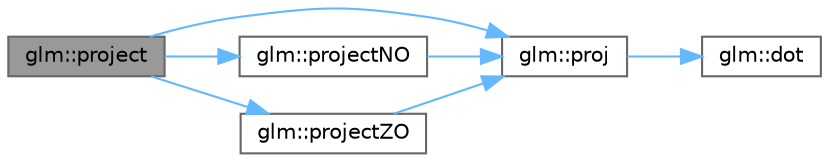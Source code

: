 digraph "glm::project"
{
 // LATEX_PDF_SIZE
  bgcolor="transparent";
  edge [fontname=Helvetica,fontsize=10,labelfontname=Helvetica,labelfontsize=10];
  node [fontname=Helvetica,fontsize=10,shape=box,height=0.2,width=0.4];
  rankdir="LR";
  Node1 [id="Node000001",label="glm::project",height=0.2,width=0.4,color="gray40", fillcolor="grey60", style="filled", fontcolor="black",tooltip=" "];
  Node1 -> Node2 [id="edge1_Node000001_Node000002",color="steelblue1",style="solid",tooltip=" "];
  Node2 [id="Node000002",label="glm::proj",height=0.2,width=0.4,color="grey40", fillcolor="white", style="filled",URL="$group__gtx__projection.html#ga58384b7170801dd513de46f87c7fb00e",tooltip=" "];
  Node2 -> Node3 [id="edge2_Node000002_Node000003",color="steelblue1",style="solid",tooltip=" "];
  Node3 [id="Node000003",label="glm::dot",height=0.2,width=0.4,color="grey40", fillcolor="white", style="filled",URL="$namespaceglm.html#a40370edb74dec9048258c063b9c091c9",tooltip=" "];
  Node1 -> Node4 [id="edge3_Node000001_Node000004",color="steelblue1",style="solid",tooltip=" "];
  Node4 [id="Node000004",label="glm::projectNO",height=0.2,width=0.4,color="grey40", fillcolor="white", style="filled",URL="$group__ext__matrix__projection.html#ga7f81da150745ac8f4af75d6ce29ab81d",tooltip=" "];
  Node4 -> Node2 [id="edge4_Node000004_Node000002",color="steelblue1",style="solid",tooltip=" "];
  Node1 -> Node5 [id="edge5_Node000001_Node000005",color="steelblue1",style="solid",tooltip=" "];
  Node5 [id="Node000005",label="glm::projectZO",height=0.2,width=0.4,color="grey40", fillcolor="white", style="filled",URL="$group__ext__matrix__projection.html#gaf98ec0fecd3a5d07592e01750927599f",tooltip=" "];
  Node5 -> Node2 [id="edge6_Node000005_Node000002",color="steelblue1",style="solid",tooltip=" "];
}
